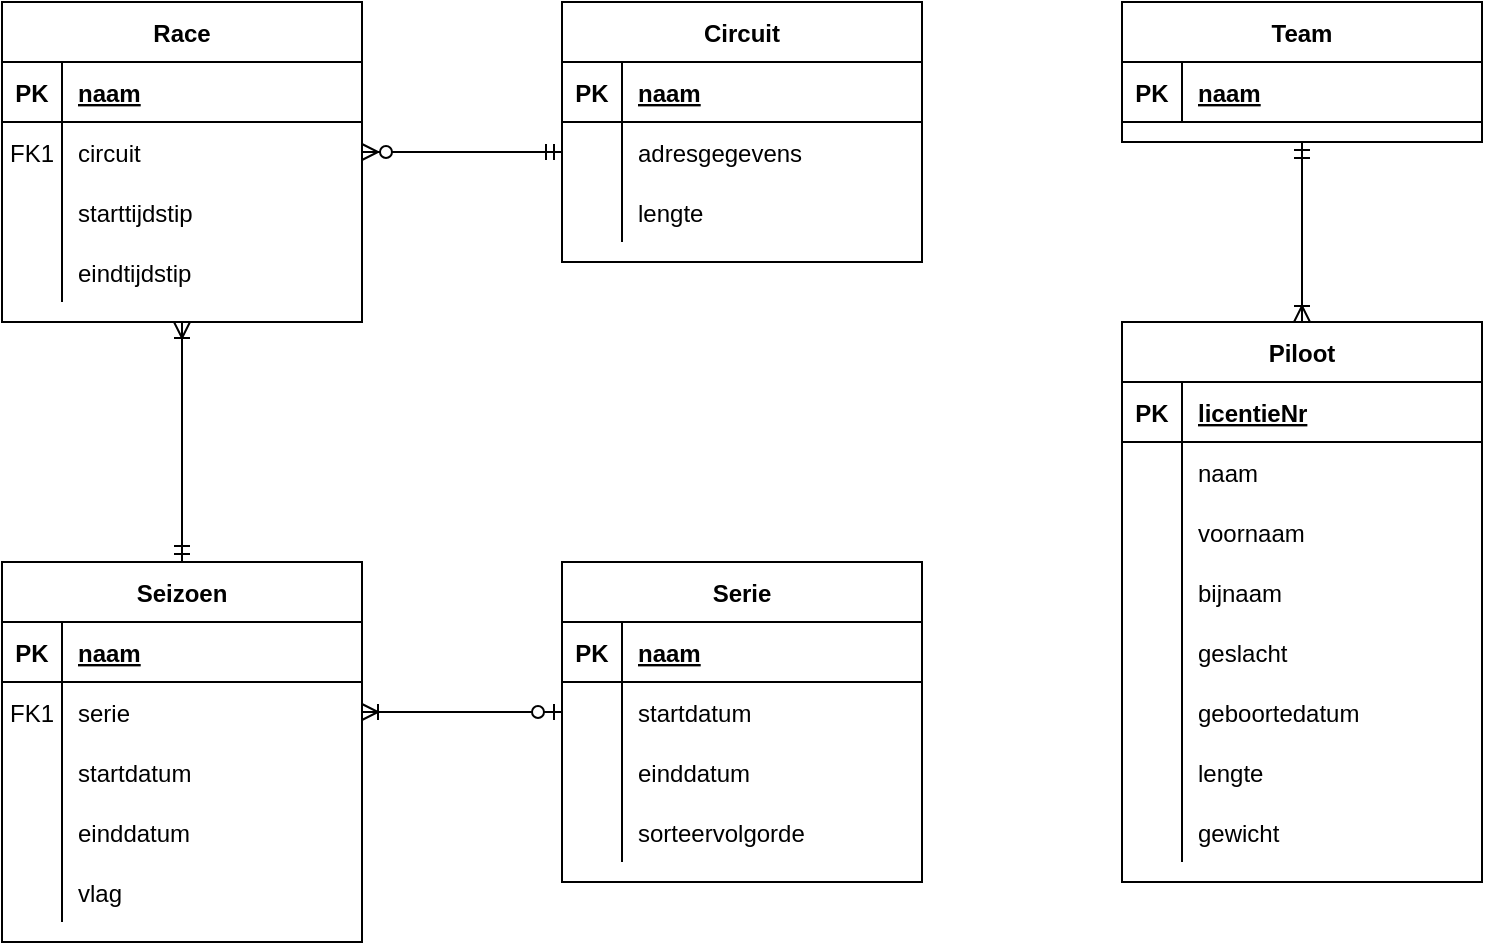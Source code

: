 <mxfile version="13.9.9" type="device"><diagram id="R2lEEEUBdFMjLlhIrx00" name="Page-1"><mxGraphModel dx="1264" dy="616" grid="1" gridSize="10" guides="1" tooltips="1" connect="1" arrows="1" fold="1" page="1" pageScale="1" pageWidth="850" pageHeight="1100" math="0" shadow="0" extFonts="Permanent Marker^https://fonts.googleapis.com/css?family=Permanent+Marker"><root><mxCell id="0"/><mxCell id="1" parent="0"/><mxCell id="7CITdhNFNuIEdWQ1UAeP-1" value="Piloot" style="shape=table;startSize=30;container=1;collapsible=1;childLayout=tableLayout;fixedRows=1;rowLines=0;fontStyle=1;align=center;resizeLast=1;" vertex="1" parent="1"><mxGeometry x="600" y="200" width="180" height="280" as="geometry"/></mxCell><mxCell id="7CITdhNFNuIEdWQ1UAeP-2" value="" style="shape=partialRectangle;collapsible=0;dropTarget=0;pointerEvents=0;fillColor=none;top=0;left=0;bottom=1;right=0;points=[[0,0.5],[1,0.5]];portConstraint=eastwest;" vertex="1" parent="7CITdhNFNuIEdWQ1UAeP-1"><mxGeometry y="30" width="180" height="30" as="geometry"/></mxCell><mxCell id="7CITdhNFNuIEdWQ1UAeP-3" value="PK" style="shape=partialRectangle;connectable=0;fillColor=none;top=0;left=0;bottom=0;right=0;fontStyle=1;overflow=hidden;" vertex="1" parent="7CITdhNFNuIEdWQ1UAeP-2"><mxGeometry width="30" height="30" as="geometry"/></mxCell><mxCell id="7CITdhNFNuIEdWQ1UAeP-4" value="licentieNr" style="shape=partialRectangle;connectable=0;fillColor=none;top=0;left=0;bottom=0;right=0;align=left;spacingLeft=6;fontStyle=5;overflow=hidden;" vertex="1" parent="7CITdhNFNuIEdWQ1UAeP-2"><mxGeometry x="30" width="150" height="30" as="geometry"/></mxCell><mxCell id="7CITdhNFNuIEdWQ1UAeP-5" value="" style="shape=partialRectangle;collapsible=0;dropTarget=0;pointerEvents=0;fillColor=none;top=0;left=0;bottom=0;right=0;points=[[0,0.5],[1,0.5]];portConstraint=eastwest;" vertex="1" parent="7CITdhNFNuIEdWQ1UAeP-1"><mxGeometry y="60" width="180" height="30" as="geometry"/></mxCell><mxCell id="7CITdhNFNuIEdWQ1UAeP-6" value="" style="shape=partialRectangle;connectable=0;fillColor=none;top=0;left=0;bottom=0;right=0;editable=1;overflow=hidden;" vertex="1" parent="7CITdhNFNuIEdWQ1UAeP-5"><mxGeometry width="30" height="30" as="geometry"/></mxCell><mxCell id="7CITdhNFNuIEdWQ1UAeP-7" value="naam" style="shape=partialRectangle;connectable=0;fillColor=none;top=0;left=0;bottom=0;right=0;align=left;spacingLeft=6;overflow=hidden;" vertex="1" parent="7CITdhNFNuIEdWQ1UAeP-5"><mxGeometry x="30" width="150" height="30" as="geometry"/></mxCell><mxCell id="7CITdhNFNuIEdWQ1UAeP-8" value="" style="shape=partialRectangle;collapsible=0;dropTarget=0;pointerEvents=0;fillColor=none;top=0;left=0;bottom=0;right=0;points=[[0,0.5],[1,0.5]];portConstraint=eastwest;" vertex="1" parent="7CITdhNFNuIEdWQ1UAeP-1"><mxGeometry y="90" width="180" height="30" as="geometry"/></mxCell><mxCell id="7CITdhNFNuIEdWQ1UAeP-9" value="" style="shape=partialRectangle;connectable=0;fillColor=none;top=0;left=0;bottom=0;right=0;editable=1;overflow=hidden;" vertex="1" parent="7CITdhNFNuIEdWQ1UAeP-8"><mxGeometry width="30" height="30" as="geometry"/></mxCell><mxCell id="7CITdhNFNuIEdWQ1UAeP-10" value="voornaam" style="shape=partialRectangle;connectable=0;fillColor=none;top=0;left=0;bottom=0;right=0;align=left;spacingLeft=6;overflow=hidden;" vertex="1" parent="7CITdhNFNuIEdWQ1UAeP-8"><mxGeometry x="30" width="150" height="30" as="geometry"/></mxCell><mxCell id="7CITdhNFNuIEdWQ1UAeP-11" value="" style="shape=partialRectangle;collapsible=0;dropTarget=0;pointerEvents=0;fillColor=none;top=0;left=0;bottom=0;right=0;points=[[0,0.5],[1,0.5]];portConstraint=eastwest;" vertex="1" parent="7CITdhNFNuIEdWQ1UAeP-1"><mxGeometry y="120" width="180" height="30" as="geometry"/></mxCell><mxCell id="7CITdhNFNuIEdWQ1UAeP-12" value="" style="shape=partialRectangle;connectable=0;fillColor=none;top=0;left=0;bottom=0;right=0;editable=1;overflow=hidden;" vertex="1" parent="7CITdhNFNuIEdWQ1UAeP-11"><mxGeometry width="30" height="30" as="geometry"/></mxCell><mxCell id="7CITdhNFNuIEdWQ1UAeP-13" value="bijnaam" style="shape=partialRectangle;connectable=0;fillColor=none;top=0;left=0;bottom=0;right=0;align=left;spacingLeft=6;overflow=hidden;" vertex="1" parent="7CITdhNFNuIEdWQ1UAeP-11"><mxGeometry x="30" width="150" height="30" as="geometry"/></mxCell><mxCell id="7CITdhNFNuIEdWQ1UAeP-14" value="" style="shape=partialRectangle;collapsible=0;dropTarget=0;pointerEvents=0;fillColor=none;top=0;left=0;bottom=0;right=0;points=[[0,0.5],[1,0.5]];portConstraint=eastwest;" vertex="1" parent="7CITdhNFNuIEdWQ1UAeP-1"><mxGeometry y="150" width="180" height="30" as="geometry"/></mxCell><mxCell id="7CITdhNFNuIEdWQ1UAeP-15" value="" style="shape=partialRectangle;connectable=0;fillColor=none;top=0;left=0;bottom=0;right=0;editable=1;overflow=hidden;" vertex="1" parent="7CITdhNFNuIEdWQ1UAeP-14"><mxGeometry width="30" height="30" as="geometry"/></mxCell><mxCell id="7CITdhNFNuIEdWQ1UAeP-16" value="geslacht" style="shape=partialRectangle;connectable=0;fillColor=none;top=0;left=0;bottom=0;right=0;align=left;spacingLeft=6;overflow=hidden;" vertex="1" parent="7CITdhNFNuIEdWQ1UAeP-14"><mxGeometry x="30" width="150" height="30" as="geometry"/></mxCell><mxCell id="7CITdhNFNuIEdWQ1UAeP-17" value="" style="shape=partialRectangle;collapsible=0;dropTarget=0;pointerEvents=0;fillColor=none;top=0;left=0;bottom=0;right=0;points=[[0,0.5],[1,0.5]];portConstraint=eastwest;" vertex="1" parent="7CITdhNFNuIEdWQ1UAeP-1"><mxGeometry y="180" width="180" height="30" as="geometry"/></mxCell><mxCell id="7CITdhNFNuIEdWQ1UAeP-18" value="" style="shape=partialRectangle;connectable=0;fillColor=none;top=0;left=0;bottom=0;right=0;editable=1;overflow=hidden;" vertex="1" parent="7CITdhNFNuIEdWQ1UAeP-17"><mxGeometry width="30" height="30" as="geometry"/></mxCell><mxCell id="7CITdhNFNuIEdWQ1UAeP-19" value="geboortedatum" style="shape=partialRectangle;connectable=0;fillColor=none;top=0;left=0;bottom=0;right=0;align=left;spacingLeft=6;overflow=hidden;" vertex="1" parent="7CITdhNFNuIEdWQ1UAeP-17"><mxGeometry x="30" width="150" height="30" as="geometry"/></mxCell><mxCell id="7CITdhNFNuIEdWQ1UAeP-20" value="" style="shape=partialRectangle;collapsible=0;dropTarget=0;pointerEvents=0;fillColor=none;top=0;left=0;bottom=0;right=0;points=[[0,0.5],[1,0.5]];portConstraint=eastwest;" vertex="1" parent="7CITdhNFNuIEdWQ1UAeP-1"><mxGeometry y="210" width="180" height="30" as="geometry"/></mxCell><mxCell id="7CITdhNFNuIEdWQ1UAeP-21" value="" style="shape=partialRectangle;connectable=0;fillColor=none;top=0;left=0;bottom=0;right=0;editable=1;overflow=hidden;" vertex="1" parent="7CITdhNFNuIEdWQ1UAeP-20"><mxGeometry width="30" height="30" as="geometry"/></mxCell><mxCell id="7CITdhNFNuIEdWQ1UAeP-22" value="lengte" style="shape=partialRectangle;connectable=0;fillColor=none;top=0;left=0;bottom=0;right=0;align=left;spacingLeft=6;overflow=hidden;" vertex="1" parent="7CITdhNFNuIEdWQ1UAeP-20"><mxGeometry x="30" width="150" height="30" as="geometry"/></mxCell><mxCell id="7CITdhNFNuIEdWQ1UAeP-23" value="" style="shape=partialRectangle;collapsible=0;dropTarget=0;pointerEvents=0;fillColor=none;top=0;left=0;bottom=0;right=0;points=[[0,0.5],[1,0.5]];portConstraint=eastwest;" vertex="1" parent="7CITdhNFNuIEdWQ1UAeP-1"><mxGeometry y="240" width="180" height="30" as="geometry"/></mxCell><mxCell id="7CITdhNFNuIEdWQ1UAeP-24" value="" style="shape=partialRectangle;connectable=0;fillColor=none;top=0;left=0;bottom=0;right=0;editable=1;overflow=hidden;" vertex="1" parent="7CITdhNFNuIEdWQ1UAeP-23"><mxGeometry width="30" height="30" as="geometry"/></mxCell><mxCell id="7CITdhNFNuIEdWQ1UAeP-25" value="gewicht" style="shape=partialRectangle;connectable=0;fillColor=none;top=0;left=0;bottom=0;right=0;align=left;spacingLeft=6;overflow=hidden;" vertex="1" parent="7CITdhNFNuIEdWQ1UAeP-23"><mxGeometry x="30" width="150" height="30" as="geometry"/></mxCell><mxCell id="7CITdhNFNuIEdWQ1UAeP-26" value="Serie" style="shape=table;startSize=30;container=1;collapsible=1;childLayout=tableLayout;fixedRows=1;rowLines=0;fontStyle=1;align=center;resizeLast=1;" vertex="1" parent="1"><mxGeometry x="320" y="320" width="180" height="160" as="geometry"/></mxCell><mxCell id="7CITdhNFNuIEdWQ1UAeP-27" value="" style="shape=partialRectangle;collapsible=0;dropTarget=0;pointerEvents=0;fillColor=none;top=0;left=0;bottom=1;right=0;points=[[0,0.5],[1,0.5]];portConstraint=eastwest;" vertex="1" parent="7CITdhNFNuIEdWQ1UAeP-26"><mxGeometry y="30" width="180" height="30" as="geometry"/></mxCell><mxCell id="7CITdhNFNuIEdWQ1UAeP-28" value="PK" style="shape=partialRectangle;connectable=0;fillColor=none;top=0;left=0;bottom=0;right=0;fontStyle=1;overflow=hidden;" vertex="1" parent="7CITdhNFNuIEdWQ1UAeP-27"><mxGeometry width="30" height="30" as="geometry"/></mxCell><mxCell id="7CITdhNFNuIEdWQ1UAeP-29" value="naam" style="shape=partialRectangle;connectable=0;fillColor=none;top=0;left=0;bottom=0;right=0;align=left;spacingLeft=6;fontStyle=5;overflow=hidden;" vertex="1" parent="7CITdhNFNuIEdWQ1UAeP-27"><mxGeometry x="30" width="150" height="30" as="geometry"/></mxCell><mxCell id="7CITdhNFNuIEdWQ1UAeP-30" value="" style="shape=partialRectangle;collapsible=0;dropTarget=0;pointerEvents=0;fillColor=none;top=0;left=0;bottom=0;right=0;points=[[0,0.5],[1,0.5]];portConstraint=eastwest;" vertex="1" parent="7CITdhNFNuIEdWQ1UAeP-26"><mxGeometry y="60" width="180" height="30" as="geometry"/></mxCell><mxCell id="7CITdhNFNuIEdWQ1UAeP-31" value="" style="shape=partialRectangle;connectable=0;fillColor=none;top=0;left=0;bottom=0;right=0;editable=1;overflow=hidden;" vertex="1" parent="7CITdhNFNuIEdWQ1UAeP-30"><mxGeometry width="30" height="30" as="geometry"/></mxCell><mxCell id="7CITdhNFNuIEdWQ1UAeP-32" value="startdatum" style="shape=partialRectangle;connectable=0;fillColor=none;top=0;left=0;bottom=0;right=0;align=left;spacingLeft=6;overflow=hidden;" vertex="1" parent="7CITdhNFNuIEdWQ1UAeP-30"><mxGeometry x="30" width="150" height="30" as="geometry"/></mxCell><mxCell id="7CITdhNFNuIEdWQ1UAeP-33" value="" style="shape=partialRectangle;collapsible=0;dropTarget=0;pointerEvents=0;fillColor=none;top=0;left=0;bottom=0;right=0;points=[[0,0.5],[1,0.5]];portConstraint=eastwest;" vertex="1" parent="7CITdhNFNuIEdWQ1UAeP-26"><mxGeometry y="90" width="180" height="30" as="geometry"/></mxCell><mxCell id="7CITdhNFNuIEdWQ1UAeP-34" value="" style="shape=partialRectangle;connectable=0;fillColor=none;top=0;left=0;bottom=0;right=0;editable=1;overflow=hidden;" vertex="1" parent="7CITdhNFNuIEdWQ1UAeP-33"><mxGeometry width="30" height="30" as="geometry"/></mxCell><mxCell id="7CITdhNFNuIEdWQ1UAeP-35" value="einddatum" style="shape=partialRectangle;connectable=0;fillColor=none;top=0;left=0;bottom=0;right=0;align=left;spacingLeft=6;overflow=hidden;" vertex="1" parent="7CITdhNFNuIEdWQ1UAeP-33"><mxGeometry x="30" width="150" height="30" as="geometry"/></mxCell><mxCell id="7CITdhNFNuIEdWQ1UAeP-36" value="" style="shape=partialRectangle;collapsible=0;dropTarget=0;pointerEvents=0;fillColor=none;top=0;left=0;bottom=0;right=0;points=[[0,0.5],[1,0.5]];portConstraint=eastwest;" vertex="1" parent="7CITdhNFNuIEdWQ1UAeP-26"><mxGeometry y="120" width="180" height="30" as="geometry"/></mxCell><mxCell id="7CITdhNFNuIEdWQ1UAeP-37" value="" style="shape=partialRectangle;connectable=0;fillColor=none;top=0;left=0;bottom=0;right=0;editable=1;overflow=hidden;" vertex="1" parent="7CITdhNFNuIEdWQ1UAeP-36"><mxGeometry width="30" height="30" as="geometry"/></mxCell><mxCell id="7CITdhNFNuIEdWQ1UAeP-38" value="sorteervolgorde" style="shape=partialRectangle;connectable=0;fillColor=none;top=0;left=0;bottom=0;right=0;align=left;spacingLeft=6;overflow=hidden;" vertex="1" parent="7CITdhNFNuIEdWQ1UAeP-36"><mxGeometry x="30" width="150" height="30" as="geometry"/></mxCell><mxCell id="7CITdhNFNuIEdWQ1UAeP-75" value="Circuit" style="shape=table;startSize=30;container=1;collapsible=1;childLayout=tableLayout;fixedRows=1;rowLines=0;fontStyle=1;align=center;resizeLast=1;" vertex="1" parent="1"><mxGeometry x="320" y="40" width="180" height="130" as="geometry"/></mxCell><mxCell id="7CITdhNFNuIEdWQ1UAeP-76" value="" style="shape=partialRectangle;collapsible=0;dropTarget=0;pointerEvents=0;fillColor=none;top=0;left=0;bottom=1;right=0;points=[[0,0.5],[1,0.5]];portConstraint=eastwest;" vertex="1" parent="7CITdhNFNuIEdWQ1UAeP-75"><mxGeometry y="30" width="180" height="30" as="geometry"/></mxCell><mxCell id="7CITdhNFNuIEdWQ1UAeP-77" value="PK" style="shape=partialRectangle;connectable=0;fillColor=none;top=0;left=0;bottom=0;right=0;fontStyle=1;overflow=hidden;" vertex="1" parent="7CITdhNFNuIEdWQ1UAeP-76"><mxGeometry width="30" height="30" as="geometry"/></mxCell><mxCell id="7CITdhNFNuIEdWQ1UAeP-78" value="naam" style="shape=partialRectangle;connectable=0;fillColor=none;top=0;left=0;bottom=0;right=0;align=left;spacingLeft=6;fontStyle=5;overflow=hidden;" vertex="1" parent="7CITdhNFNuIEdWQ1UAeP-76"><mxGeometry x="30" width="150" height="30" as="geometry"/></mxCell><mxCell id="7CITdhNFNuIEdWQ1UAeP-79" value="" style="shape=partialRectangle;collapsible=0;dropTarget=0;pointerEvents=0;fillColor=none;top=0;left=0;bottom=0;right=0;points=[[0,0.5],[1,0.5]];portConstraint=eastwest;" vertex="1" parent="7CITdhNFNuIEdWQ1UAeP-75"><mxGeometry y="60" width="180" height="30" as="geometry"/></mxCell><mxCell id="7CITdhNFNuIEdWQ1UAeP-80" value="" style="shape=partialRectangle;connectable=0;fillColor=none;top=0;left=0;bottom=0;right=0;editable=1;overflow=hidden;" vertex="1" parent="7CITdhNFNuIEdWQ1UAeP-79"><mxGeometry width="30" height="30" as="geometry"/></mxCell><mxCell id="7CITdhNFNuIEdWQ1UAeP-81" value="adresgegevens" style="shape=partialRectangle;connectable=0;fillColor=none;top=0;left=0;bottom=0;right=0;align=left;spacingLeft=6;overflow=hidden;" vertex="1" parent="7CITdhNFNuIEdWQ1UAeP-79"><mxGeometry x="30" width="150" height="30" as="geometry"/></mxCell><mxCell id="7CITdhNFNuIEdWQ1UAeP-82" value="" style="shape=partialRectangle;collapsible=0;dropTarget=0;pointerEvents=0;fillColor=none;top=0;left=0;bottom=0;right=0;points=[[0,0.5],[1,0.5]];portConstraint=eastwest;" vertex="1" parent="7CITdhNFNuIEdWQ1UAeP-75"><mxGeometry y="90" width="180" height="30" as="geometry"/></mxCell><mxCell id="7CITdhNFNuIEdWQ1UAeP-83" value="" style="shape=partialRectangle;connectable=0;fillColor=none;top=0;left=0;bottom=0;right=0;editable=1;overflow=hidden;" vertex="1" parent="7CITdhNFNuIEdWQ1UAeP-82"><mxGeometry width="30" height="30" as="geometry"/></mxCell><mxCell id="7CITdhNFNuIEdWQ1UAeP-84" value="lengte" style="shape=partialRectangle;connectable=0;fillColor=none;top=0;left=0;bottom=0;right=0;align=left;spacingLeft=6;overflow=hidden;" vertex="1" parent="7CITdhNFNuIEdWQ1UAeP-82"><mxGeometry x="30" width="150" height="30" as="geometry"/></mxCell><mxCell id="7CITdhNFNuIEdWQ1UAeP-88" value="Seizoen" style="shape=table;startSize=30;container=1;collapsible=1;childLayout=tableLayout;fixedRows=1;rowLines=0;fontStyle=1;align=center;resizeLast=1;" vertex="1" parent="1"><mxGeometry x="40" y="320" width="180" height="190" as="geometry"/></mxCell><mxCell id="7CITdhNFNuIEdWQ1UAeP-89" value="" style="shape=partialRectangle;collapsible=0;dropTarget=0;pointerEvents=0;fillColor=none;top=0;left=0;bottom=1;right=0;points=[[0,0.5],[1,0.5]];portConstraint=eastwest;" vertex="1" parent="7CITdhNFNuIEdWQ1UAeP-88"><mxGeometry y="30" width="180" height="30" as="geometry"/></mxCell><mxCell id="7CITdhNFNuIEdWQ1UAeP-90" value="PK" style="shape=partialRectangle;connectable=0;fillColor=none;top=0;left=0;bottom=0;right=0;fontStyle=1;overflow=hidden;" vertex="1" parent="7CITdhNFNuIEdWQ1UAeP-89"><mxGeometry width="30" height="30" as="geometry"/></mxCell><mxCell id="7CITdhNFNuIEdWQ1UAeP-91" value="naam" style="shape=partialRectangle;connectable=0;fillColor=none;top=0;left=0;bottom=0;right=0;align=left;spacingLeft=6;fontStyle=5;overflow=hidden;" vertex="1" parent="7CITdhNFNuIEdWQ1UAeP-89"><mxGeometry x="30" width="150" height="30" as="geometry"/></mxCell><mxCell id="7CITdhNFNuIEdWQ1UAeP-95" value="" style="shape=partialRectangle;collapsible=0;dropTarget=0;pointerEvents=0;fillColor=none;top=0;left=0;bottom=0;right=0;points=[[0,0.5],[1,0.5]];portConstraint=eastwest;" vertex="1" parent="7CITdhNFNuIEdWQ1UAeP-88"><mxGeometry y="60" width="180" height="30" as="geometry"/></mxCell><mxCell id="7CITdhNFNuIEdWQ1UAeP-96" value="FK1" style="shape=partialRectangle;connectable=0;fillColor=none;top=0;left=0;bottom=0;right=0;editable=1;overflow=hidden;" vertex="1" parent="7CITdhNFNuIEdWQ1UAeP-95"><mxGeometry width="30" height="30" as="geometry"/></mxCell><mxCell id="7CITdhNFNuIEdWQ1UAeP-97" value="serie" style="shape=partialRectangle;connectable=0;fillColor=none;top=0;left=0;bottom=0;right=0;align=left;spacingLeft=6;overflow=hidden;" vertex="1" parent="7CITdhNFNuIEdWQ1UAeP-95"><mxGeometry x="30" width="150" height="30" as="geometry"/></mxCell><mxCell id="7CITdhNFNuIEdWQ1UAeP-98" value="" style="shape=partialRectangle;collapsible=0;dropTarget=0;pointerEvents=0;fillColor=none;top=0;left=0;bottom=0;right=0;points=[[0,0.5],[1,0.5]];portConstraint=eastwest;" vertex="1" parent="7CITdhNFNuIEdWQ1UAeP-88"><mxGeometry y="90" width="180" height="30" as="geometry"/></mxCell><mxCell id="7CITdhNFNuIEdWQ1UAeP-99" value="" style="shape=partialRectangle;connectable=0;fillColor=none;top=0;left=0;bottom=0;right=0;editable=1;overflow=hidden;" vertex="1" parent="7CITdhNFNuIEdWQ1UAeP-98"><mxGeometry width="30" height="30" as="geometry"/></mxCell><mxCell id="7CITdhNFNuIEdWQ1UAeP-100" value="startdatum" style="shape=partialRectangle;connectable=0;fillColor=none;top=0;left=0;bottom=0;right=0;align=left;spacingLeft=6;overflow=hidden;" vertex="1" parent="7CITdhNFNuIEdWQ1UAeP-98"><mxGeometry x="30" width="150" height="30" as="geometry"/></mxCell><mxCell id="7CITdhNFNuIEdWQ1UAeP-101" value="" style="shape=partialRectangle;collapsible=0;dropTarget=0;pointerEvents=0;fillColor=none;top=0;left=0;bottom=0;right=0;points=[[0,0.5],[1,0.5]];portConstraint=eastwest;" vertex="1" parent="7CITdhNFNuIEdWQ1UAeP-88"><mxGeometry y="120" width="180" height="30" as="geometry"/></mxCell><mxCell id="7CITdhNFNuIEdWQ1UAeP-102" value="" style="shape=partialRectangle;connectable=0;fillColor=none;top=0;left=0;bottom=0;right=0;editable=1;overflow=hidden;" vertex="1" parent="7CITdhNFNuIEdWQ1UAeP-101"><mxGeometry width="30" height="30" as="geometry"/></mxCell><mxCell id="7CITdhNFNuIEdWQ1UAeP-103" value="einddatum" style="shape=partialRectangle;connectable=0;fillColor=none;top=0;left=0;bottom=0;right=0;align=left;spacingLeft=6;overflow=hidden;" vertex="1" parent="7CITdhNFNuIEdWQ1UAeP-101"><mxGeometry x="30" width="150" height="30" as="geometry"/></mxCell><mxCell id="7CITdhNFNuIEdWQ1UAeP-104" value="" style="shape=partialRectangle;collapsible=0;dropTarget=0;pointerEvents=0;fillColor=none;top=0;left=0;bottom=0;right=0;points=[[0,0.5],[1,0.5]];portConstraint=eastwest;" vertex="1" parent="7CITdhNFNuIEdWQ1UAeP-88"><mxGeometry y="150" width="180" height="30" as="geometry"/></mxCell><mxCell id="7CITdhNFNuIEdWQ1UAeP-105" value="" style="shape=partialRectangle;connectable=0;fillColor=none;top=0;left=0;bottom=0;right=0;editable=1;overflow=hidden;" vertex="1" parent="7CITdhNFNuIEdWQ1UAeP-104"><mxGeometry width="30" height="30" as="geometry"/></mxCell><mxCell id="7CITdhNFNuIEdWQ1UAeP-106" value="vlag" style="shape=partialRectangle;connectable=0;fillColor=none;top=0;left=0;bottom=0;right=0;align=left;spacingLeft=6;overflow=hidden;" vertex="1" parent="7CITdhNFNuIEdWQ1UAeP-104"><mxGeometry x="30" width="150" height="30" as="geometry"/></mxCell><mxCell id="7CITdhNFNuIEdWQ1UAeP-116" value="Team" style="shape=table;startSize=30;container=1;collapsible=1;childLayout=tableLayout;fixedRows=1;rowLines=0;fontStyle=1;align=center;resizeLast=1;" vertex="1" parent="1"><mxGeometry x="600" y="40" width="180" height="70" as="geometry"/></mxCell><mxCell id="7CITdhNFNuIEdWQ1UAeP-117" value="" style="shape=partialRectangle;collapsible=0;dropTarget=0;pointerEvents=0;fillColor=none;top=0;left=0;bottom=1;right=0;points=[[0,0.5],[1,0.5]];portConstraint=eastwest;" vertex="1" parent="7CITdhNFNuIEdWQ1UAeP-116"><mxGeometry y="30" width="180" height="30" as="geometry"/></mxCell><mxCell id="7CITdhNFNuIEdWQ1UAeP-118" value="PK" style="shape=partialRectangle;connectable=0;fillColor=none;top=0;left=0;bottom=0;right=0;fontStyle=1;overflow=hidden;" vertex="1" parent="7CITdhNFNuIEdWQ1UAeP-117"><mxGeometry width="30" height="30" as="geometry"/></mxCell><mxCell id="7CITdhNFNuIEdWQ1UAeP-119" value="naam" style="shape=partialRectangle;connectable=0;fillColor=none;top=0;left=0;bottom=0;right=0;align=left;spacingLeft=6;fontStyle=5;overflow=hidden;" vertex="1" parent="7CITdhNFNuIEdWQ1UAeP-117"><mxGeometry x="30" width="150" height="30" as="geometry"/></mxCell><mxCell id="7CITdhNFNuIEdWQ1UAeP-126" value="Race" style="shape=table;startSize=30;container=1;collapsible=1;childLayout=tableLayout;fixedRows=1;rowLines=0;fontStyle=1;align=center;resizeLast=1;" vertex="1" parent="1"><mxGeometry x="40" y="40" width="180" height="160" as="geometry"/></mxCell><mxCell id="7CITdhNFNuIEdWQ1UAeP-127" value="" style="shape=partialRectangle;collapsible=0;dropTarget=0;pointerEvents=0;fillColor=none;top=0;left=0;bottom=1;right=0;points=[[0,0.5],[1,0.5]];portConstraint=eastwest;" vertex="1" parent="7CITdhNFNuIEdWQ1UAeP-126"><mxGeometry y="30" width="180" height="30" as="geometry"/></mxCell><mxCell id="7CITdhNFNuIEdWQ1UAeP-128" value="PK" style="shape=partialRectangle;connectable=0;fillColor=none;top=0;left=0;bottom=0;right=0;fontStyle=1;overflow=hidden;" vertex="1" parent="7CITdhNFNuIEdWQ1UAeP-127"><mxGeometry width="30" height="30" as="geometry"/></mxCell><mxCell id="7CITdhNFNuIEdWQ1UAeP-129" value="naam" style="shape=partialRectangle;connectable=0;fillColor=none;top=0;left=0;bottom=0;right=0;align=left;spacingLeft=6;fontStyle=5;overflow=hidden;" vertex="1" parent="7CITdhNFNuIEdWQ1UAeP-127"><mxGeometry x="30" width="150" height="30" as="geometry"/></mxCell><mxCell id="7CITdhNFNuIEdWQ1UAeP-133" value="" style="shape=partialRectangle;collapsible=0;dropTarget=0;pointerEvents=0;fillColor=none;top=0;left=0;bottom=0;right=0;points=[[0,0.5],[1,0.5]];portConstraint=eastwest;" vertex="1" parent="7CITdhNFNuIEdWQ1UAeP-126"><mxGeometry y="60" width="180" height="30" as="geometry"/></mxCell><mxCell id="7CITdhNFNuIEdWQ1UAeP-134" value="FK1" style="shape=partialRectangle;connectable=0;fillColor=none;top=0;left=0;bottom=0;right=0;editable=1;overflow=hidden;" vertex="1" parent="7CITdhNFNuIEdWQ1UAeP-133"><mxGeometry width="30" height="30" as="geometry"/></mxCell><mxCell id="7CITdhNFNuIEdWQ1UAeP-135" value="circuit" style="shape=partialRectangle;connectable=0;fillColor=none;top=0;left=0;bottom=0;right=0;align=left;spacingLeft=6;overflow=hidden;" vertex="1" parent="7CITdhNFNuIEdWQ1UAeP-133"><mxGeometry x="30" width="150" height="30" as="geometry"/></mxCell><mxCell id="7CITdhNFNuIEdWQ1UAeP-136" value="" style="shape=partialRectangle;collapsible=0;dropTarget=0;pointerEvents=0;fillColor=none;top=0;left=0;bottom=0;right=0;points=[[0,0.5],[1,0.5]];portConstraint=eastwest;" vertex="1" parent="7CITdhNFNuIEdWQ1UAeP-126"><mxGeometry y="90" width="180" height="30" as="geometry"/></mxCell><mxCell id="7CITdhNFNuIEdWQ1UAeP-137" value="" style="shape=partialRectangle;connectable=0;fillColor=none;top=0;left=0;bottom=0;right=0;editable=1;overflow=hidden;" vertex="1" parent="7CITdhNFNuIEdWQ1UAeP-136"><mxGeometry width="30" height="30" as="geometry"/></mxCell><mxCell id="7CITdhNFNuIEdWQ1UAeP-138" value="starttijdstip" style="shape=partialRectangle;connectable=0;fillColor=none;top=0;left=0;bottom=0;right=0;align=left;spacingLeft=6;overflow=hidden;" vertex="1" parent="7CITdhNFNuIEdWQ1UAeP-136"><mxGeometry x="30" width="150" height="30" as="geometry"/></mxCell><mxCell id="7CITdhNFNuIEdWQ1UAeP-139" value="" style="shape=partialRectangle;collapsible=0;dropTarget=0;pointerEvents=0;fillColor=none;top=0;left=0;bottom=0;right=0;points=[[0,0.5],[1,0.5]];portConstraint=eastwest;" vertex="1" parent="7CITdhNFNuIEdWQ1UAeP-126"><mxGeometry y="120" width="180" height="30" as="geometry"/></mxCell><mxCell id="7CITdhNFNuIEdWQ1UAeP-140" value="" style="shape=partialRectangle;connectable=0;fillColor=none;top=0;left=0;bottom=0;right=0;editable=1;overflow=hidden;" vertex="1" parent="7CITdhNFNuIEdWQ1UAeP-139"><mxGeometry width="30" height="30" as="geometry"/></mxCell><mxCell id="7CITdhNFNuIEdWQ1UAeP-141" value="eindtijdstip" style="shape=partialRectangle;connectable=0;fillColor=none;top=0;left=0;bottom=0;right=0;align=left;spacingLeft=6;overflow=hidden;" vertex="1" parent="7CITdhNFNuIEdWQ1UAeP-139"><mxGeometry x="30" width="150" height="30" as="geometry"/></mxCell><mxCell id="7CITdhNFNuIEdWQ1UAeP-153" value="" style="fontSize=12;html=1;endArrow=ERoneToMany;startArrow=ERmandOne;exitX=0.5;exitY=0;exitDx=0;exitDy=0;entryX=0.5;entryY=1;entryDx=0;entryDy=0;" edge="1" parent="1" source="7CITdhNFNuIEdWQ1UAeP-88" target="7CITdhNFNuIEdWQ1UAeP-126"><mxGeometry width="100" height="100" relative="1" as="geometry"><mxPoint x="610" y="410" as="sourcePoint"/><mxPoint x="710" y="310" as="targetPoint"/></mxGeometry></mxCell><mxCell id="7CITdhNFNuIEdWQ1UAeP-154" value="" style="edgeStyle=entityRelationEdgeStyle;fontSize=12;html=1;endArrow=ERzeroToMany;startArrow=ERmandOne;entryX=1;entryY=0.5;entryDx=0;entryDy=0;exitX=0;exitY=0.5;exitDx=0;exitDy=0;" edge="1" parent="1" source="7CITdhNFNuIEdWQ1UAeP-79" target="7CITdhNFNuIEdWQ1UAeP-133"><mxGeometry width="100" height="100" relative="1" as="geometry"><mxPoint x="490" y="370" as="sourcePoint"/><mxPoint x="590" y="270" as="targetPoint"/></mxGeometry></mxCell><mxCell id="7CITdhNFNuIEdWQ1UAeP-157" value="" style="edgeStyle=entityRelationEdgeStyle;fontSize=12;html=1;endArrow=ERoneToMany;startArrow=ERzeroToOne;exitX=0;exitY=0.5;exitDx=0;exitDy=0;entryX=1;entryY=0.5;entryDx=0;entryDy=0;" edge="1" parent="1" source="7CITdhNFNuIEdWQ1UAeP-30" target="7CITdhNFNuIEdWQ1UAeP-95"><mxGeometry width="100" height="100" relative="1" as="geometry"><mxPoint x="490" y="370" as="sourcePoint"/><mxPoint x="220" y="395" as="targetPoint"/></mxGeometry></mxCell><mxCell id="7CITdhNFNuIEdWQ1UAeP-158" value="" style="fontSize=12;html=1;endArrow=ERoneToMany;startArrow=ERmandOne;exitX=0.5;exitY=1;exitDx=0;exitDy=0;entryX=0.5;entryY=0;entryDx=0;entryDy=0;" edge="1" parent="1" source="7CITdhNFNuIEdWQ1UAeP-116" target="7CITdhNFNuIEdWQ1UAeP-1"><mxGeometry width="100" height="100" relative="1" as="geometry"><mxPoint x="490" y="370" as="sourcePoint"/><mxPoint x="590" y="270" as="targetPoint"/></mxGeometry></mxCell></root></mxGraphModel></diagram></mxfile>